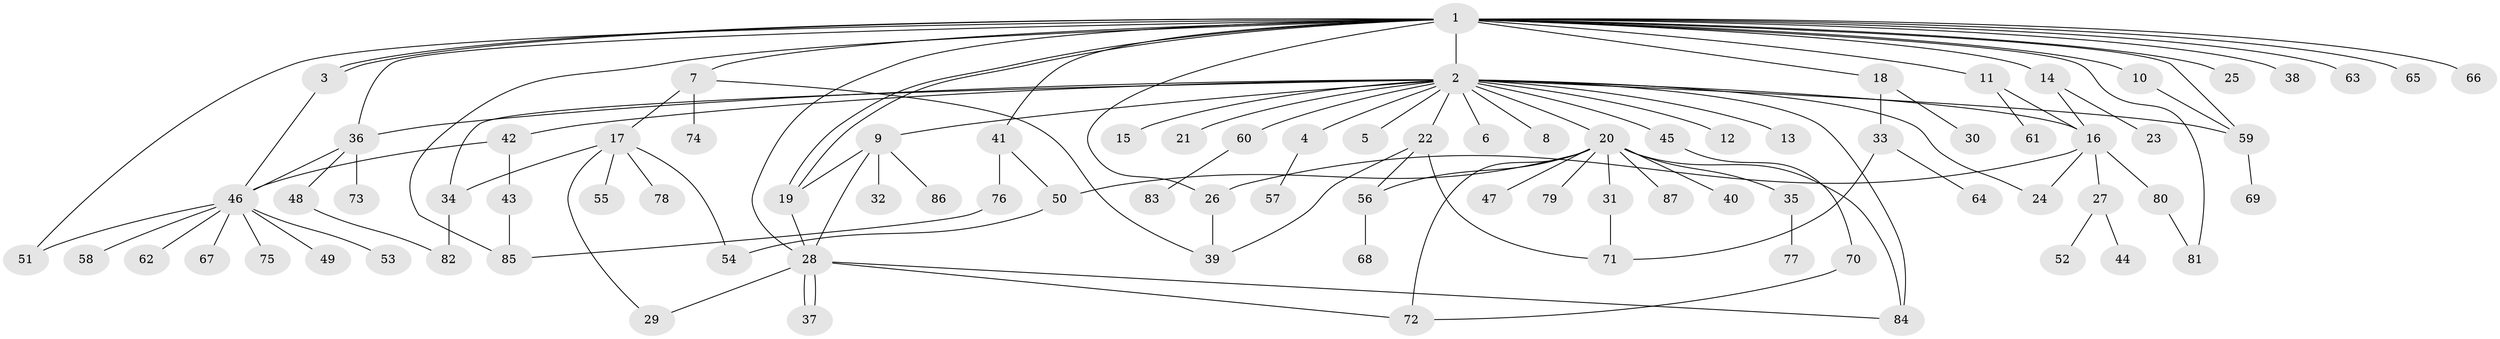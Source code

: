 // coarse degree distribution, {23: 0.03076923076923077, 3: 0.18461538461538463, 2: 0.2, 1: 0.47692307692307695, 5: 0.046153846153846156, 8: 0.03076923076923077, 10: 0.03076923076923077}
// Generated by graph-tools (version 1.1) at 2025/41/03/06/25 10:41:45]
// undirected, 87 vertices, 119 edges
graph export_dot {
graph [start="1"]
  node [color=gray90,style=filled];
  1;
  2;
  3;
  4;
  5;
  6;
  7;
  8;
  9;
  10;
  11;
  12;
  13;
  14;
  15;
  16;
  17;
  18;
  19;
  20;
  21;
  22;
  23;
  24;
  25;
  26;
  27;
  28;
  29;
  30;
  31;
  32;
  33;
  34;
  35;
  36;
  37;
  38;
  39;
  40;
  41;
  42;
  43;
  44;
  45;
  46;
  47;
  48;
  49;
  50;
  51;
  52;
  53;
  54;
  55;
  56;
  57;
  58;
  59;
  60;
  61;
  62;
  63;
  64;
  65;
  66;
  67;
  68;
  69;
  70;
  71;
  72;
  73;
  74;
  75;
  76;
  77;
  78;
  79;
  80;
  81;
  82;
  83;
  84;
  85;
  86;
  87;
  1 -- 2;
  1 -- 3;
  1 -- 3;
  1 -- 7;
  1 -- 10;
  1 -- 11;
  1 -- 14;
  1 -- 18;
  1 -- 19;
  1 -- 19;
  1 -- 25;
  1 -- 26;
  1 -- 28;
  1 -- 36;
  1 -- 38;
  1 -- 41;
  1 -- 51;
  1 -- 59;
  1 -- 63;
  1 -- 65;
  1 -- 66;
  1 -- 81;
  1 -- 85;
  2 -- 4;
  2 -- 5;
  2 -- 6;
  2 -- 8;
  2 -- 9;
  2 -- 12;
  2 -- 13;
  2 -- 15;
  2 -- 16;
  2 -- 20;
  2 -- 21;
  2 -- 22;
  2 -- 24;
  2 -- 34;
  2 -- 36;
  2 -- 42;
  2 -- 45;
  2 -- 59;
  2 -- 60;
  2 -- 84;
  3 -- 46;
  4 -- 57;
  7 -- 17;
  7 -- 39;
  7 -- 74;
  9 -- 19;
  9 -- 28;
  9 -- 32;
  9 -- 86;
  10 -- 59;
  11 -- 16;
  11 -- 61;
  14 -- 16;
  14 -- 23;
  16 -- 24;
  16 -- 26;
  16 -- 27;
  16 -- 80;
  17 -- 29;
  17 -- 34;
  17 -- 54;
  17 -- 55;
  17 -- 78;
  18 -- 30;
  18 -- 33;
  19 -- 28;
  20 -- 31;
  20 -- 35;
  20 -- 40;
  20 -- 47;
  20 -- 50;
  20 -- 56;
  20 -- 72;
  20 -- 79;
  20 -- 84;
  20 -- 87;
  22 -- 39;
  22 -- 56;
  22 -- 71;
  26 -- 39;
  27 -- 44;
  27 -- 52;
  28 -- 29;
  28 -- 37;
  28 -- 37;
  28 -- 72;
  28 -- 84;
  31 -- 71;
  33 -- 64;
  33 -- 71;
  34 -- 82;
  35 -- 77;
  36 -- 46;
  36 -- 48;
  36 -- 73;
  41 -- 50;
  41 -- 76;
  42 -- 43;
  42 -- 46;
  43 -- 85;
  45 -- 70;
  46 -- 49;
  46 -- 51;
  46 -- 53;
  46 -- 58;
  46 -- 62;
  46 -- 67;
  46 -- 75;
  48 -- 82;
  50 -- 54;
  56 -- 68;
  59 -- 69;
  60 -- 83;
  70 -- 72;
  76 -- 85;
  80 -- 81;
}
